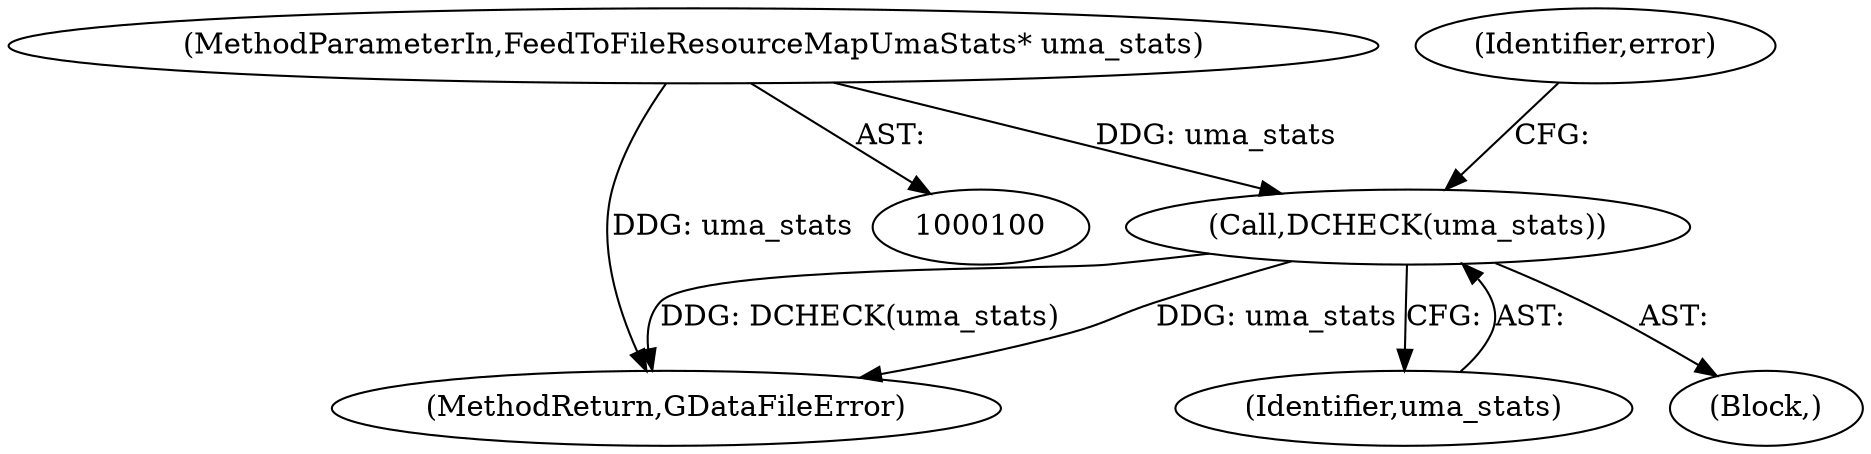 digraph "0_Chrome_dd3b6fe574edad231c01c78e4647a74c38dc4178_16@pointer" {
"1000109" [label="(Call,DCHECK(uma_stats))"];
"1000104" [label="(MethodParameterIn,FeedToFileResourceMapUmaStats* uma_stats)"];
"1000244" [label="(MethodReturn,GDataFileError)"];
"1000110" [label="(Identifier,uma_stats)"];
"1000105" [label="(Block,)"];
"1000109" [label="(Call,DCHECK(uma_stats))"];
"1000113" [label="(Identifier,error)"];
"1000104" [label="(MethodParameterIn,FeedToFileResourceMapUmaStats* uma_stats)"];
"1000109" -> "1000105"  [label="AST: "];
"1000109" -> "1000110"  [label="CFG: "];
"1000110" -> "1000109"  [label="AST: "];
"1000113" -> "1000109"  [label="CFG: "];
"1000109" -> "1000244"  [label="DDG: uma_stats"];
"1000109" -> "1000244"  [label="DDG: DCHECK(uma_stats)"];
"1000104" -> "1000109"  [label="DDG: uma_stats"];
"1000104" -> "1000100"  [label="AST: "];
"1000104" -> "1000244"  [label="DDG: uma_stats"];
}
